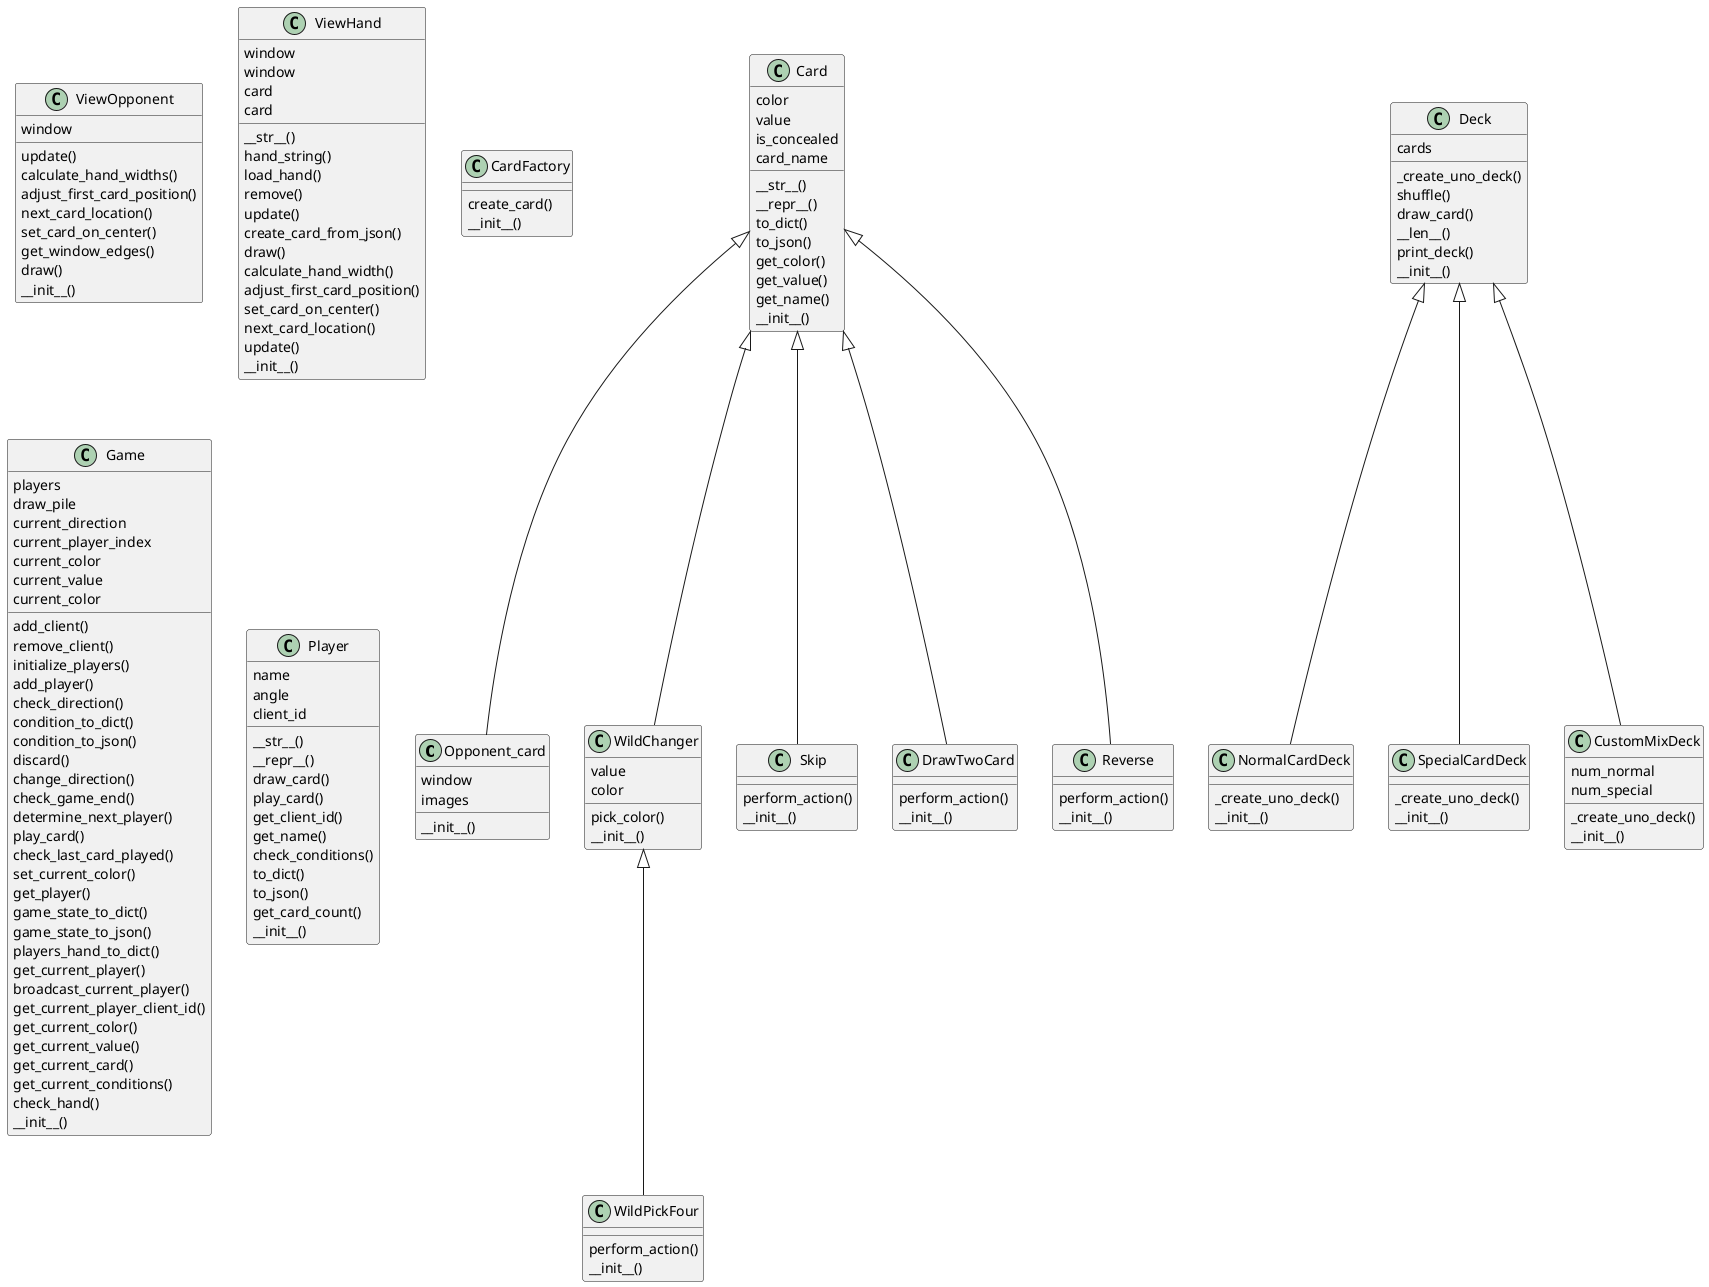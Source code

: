@startuml
class Opponent_card {
        window
    images
    __init__()
}
class ViewOpponent {
    update()
    calculate_hand_widths()
    adjust_first_card_position()
    next_card_location()
    set_card_on_center()
    get_window_edges()
    draw()
        window
    __init__()
}
class ViewHand {
    __str__()
    hand_string()
    load_hand()
    remove()
    update()
    create_card_from_json()
    draw()
    calculate_hand_width()
    adjust_first_card_position()
    set_card_on_center()
    next_card_location()
    update()
        window
    window
    card
    card
    __init__()
}
class Card {
    __str__()
    __repr__()
    to_dict()
    to_json()
    get_color()
    get_value()
    get_name()
        color
    value
    is_concealed
    card_name
    __init__()
}
class WildChanger {
    pick_color()
        value
    color
    __init__()
}
class WildPickFour {
    perform_action()
        __init__()
}
class Skip {
    perform_action()
        __init__()
}
class DrawTwoCard {
    perform_action()
        __init__()
}
class Reverse {
    perform_action()
        __init__()
}
class CardFactory {
    create_card()
        __init__()
}
class Deck {
    _create_uno_deck()
    shuffle()
    draw_card()
    __len__()
    print_deck()
        cards
    __init__()
}
class NormalCardDeck {
    _create_uno_deck()
        __init__()
}
class SpecialCardDeck {
    _create_uno_deck()
        __init__()
}
class CustomMixDeck {
    _create_uno_deck()
        num_normal
    num_special
    __init__()
}
class Game {
    add_client()
    remove_client()
    initialize_players()
    add_player()
    check_direction()
    condition_to_dict()
    condition_to_json()
    discard()
    change_direction()
    check_game_end()
    determine_next_player()
    play_card()
    check_last_card_played()
    set_current_color()
    get_player()
    game_state_to_dict()
    game_state_to_json()
    players_hand_to_dict()
    get_current_player()
    broadcast_current_player()
    get_current_player_client_id()
    get_current_color()
    get_current_value()
    get_current_card()
    get_current_conditions()
    check_hand()
        players
    draw_pile
    current_direction
    current_player_index
    current_color
    current_value
    current_color
    __init__()
}
class Player {
    __str__()
    __repr__()
    draw_card()
    play_card()
    get_client_id()
    get_name()
    check_conditions()
    to_dict()
    to_json()
    get_card_count()
        name
    angle
    client_id
    __init__()
}
Card <|-- Opponent_card
Card <|-- WildChanger
WildChanger <|-- WildPickFour
Card <|-- Skip
Card <|-- DrawTwoCard
Card <|-- Reverse
Deck <|-- NormalCardDeck
Deck <|-- SpecialCardDeck
Deck <|-- CustomMixDeck
@enduml